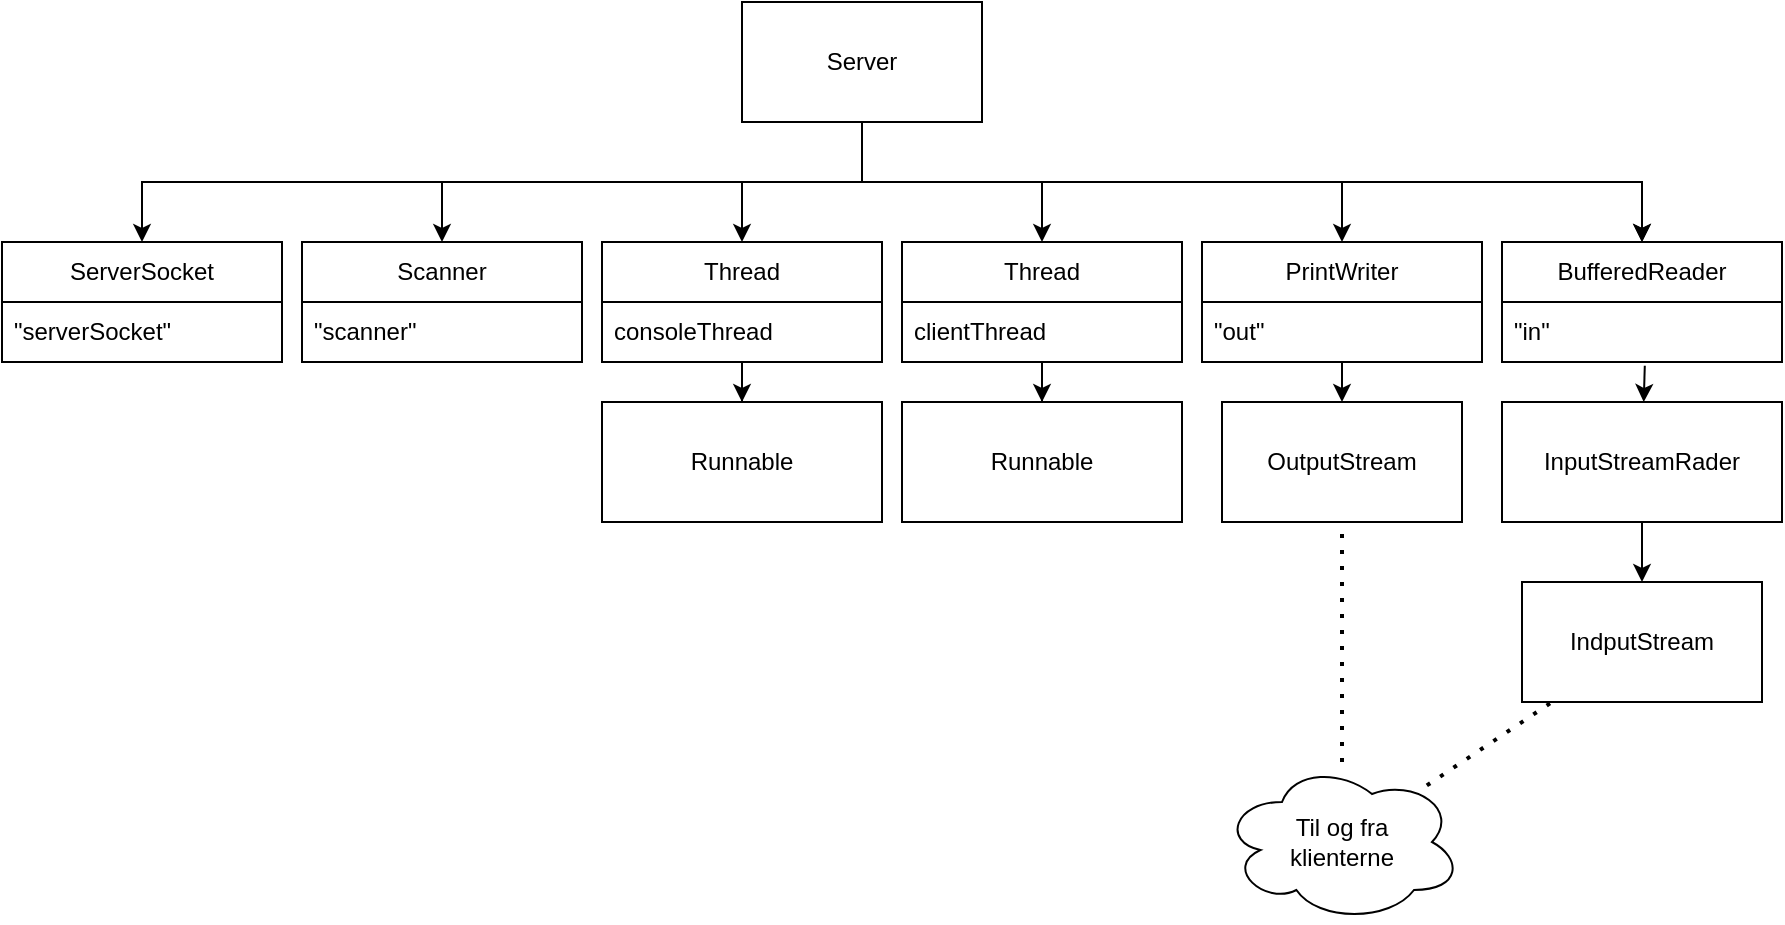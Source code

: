 <mxfile version="20.3.0" type="device"><diagram name="Page-1" id="Re6EroOyAE-Fq8GsHWLn"><mxGraphModel dx="1178" dy="695" grid="1" gridSize="10" guides="1" tooltips="1" connect="1" arrows="1" fold="1" page="1" pageScale="1" pageWidth="850" pageHeight="1100" math="0" shadow="0"><root><mxCell id="0"/><mxCell id="1" parent="0"/><mxCell id="Q9mPDuU3OL1TKYWACV-Y-6" style="edgeStyle=orthogonalEdgeStyle;rounded=0;orthogonalLoop=1;jettySize=auto;html=1;exitX=0.5;exitY=1;exitDx=0;exitDy=0;" parent="1" source="Q9mPDuU3OL1TKYWACV-Y-1" target="Q9mPDuU3OL1TKYWACV-Y-2" edge="1"><mxGeometry relative="1" as="geometry"/></mxCell><mxCell id="Q9mPDuU3OL1TKYWACV-Y-22" style="edgeStyle=orthogonalEdgeStyle;rounded=0;orthogonalLoop=1;jettySize=auto;html=1;exitX=0.5;exitY=1;exitDx=0;exitDy=0;entryX=0.5;entryY=0;entryDx=0;entryDy=0;" parent="1" source="Q9mPDuU3OL1TKYWACV-Y-1" target="Q9mPDuU3OL1TKYWACV-Y-8" edge="1"><mxGeometry relative="1" as="geometry"/></mxCell><mxCell id="Q9mPDuU3OL1TKYWACV-Y-23" style="edgeStyle=orthogonalEdgeStyle;rounded=0;orthogonalLoop=1;jettySize=auto;html=1;exitX=0.5;exitY=1;exitDx=0;exitDy=0;entryX=0.5;entryY=0;entryDx=0;entryDy=0;" parent="1" source="Q9mPDuU3OL1TKYWACV-Y-1" target="Q9mPDuU3OL1TKYWACV-Y-10" edge="1"><mxGeometry relative="1" as="geometry"/></mxCell><mxCell id="Q9mPDuU3OL1TKYWACV-Y-24" style="edgeStyle=orthogonalEdgeStyle;rounded=0;orthogonalLoop=1;jettySize=auto;html=1;exitX=0.5;exitY=1;exitDx=0;exitDy=0;entryX=0.5;entryY=0;entryDx=0;entryDy=0;" parent="1" source="Q9mPDuU3OL1TKYWACV-Y-1" target="Q9mPDuU3OL1TKYWACV-Y-12" edge="1"><mxGeometry relative="1" as="geometry"/></mxCell><mxCell id="Q9mPDuU3OL1TKYWACV-Y-25" style="edgeStyle=orthogonalEdgeStyle;rounded=0;orthogonalLoop=1;jettySize=auto;html=1;exitX=0.5;exitY=1;exitDx=0;exitDy=0;entryX=0.5;entryY=0;entryDx=0;entryDy=0;" parent="1" source="Q9mPDuU3OL1TKYWACV-Y-1" target="Q9mPDuU3OL1TKYWACV-Y-14" edge="1"><mxGeometry relative="1" as="geometry"/></mxCell><mxCell id="aiIOwqfqkzogiM7ezLzE-15" style="edgeStyle=orthogonalEdgeStyle;rounded=0;orthogonalLoop=1;jettySize=auto;html=1;" edge="1" parent="1" source="Q9mPDuU3OL1TKYWACV-Y-1" target="Q9mPDuU3OL1TKYWACV-Y-16"><mxGeometry relative="1" as="geometry"><Array as="points"><mxPoint x="450" y="240"/><mxPoint x="840" y="240"/></Array></mxGeometry></mxCell><mxCell id="8OeurX3uFSsjwC0iwSRT-1" style="edgeStyle=orthogonalEdgeStyle;rounded=0;orthogonalLoop=1;jettySize=auto;html=1;exitX=0.5;exitY=1;exitDx=0;exitDy=0;" edge="1" parent="1" source="Q9mPDuU3OL1TKYWACV-Y-1" target="Q9mPDuU3OL1TKYWACV-Y-16"><mxGeometry relative="1" as="geometry"/></mxCell><mxCell id="Q9mPDuU3OL1TKYWACV-Y-1" value="Server" style="rounded=0;whiteSpace=wrap;html=1;" parent="1" vertex="1"><mxGeometry x="390" y="150" width="120" height="60" as="geometry"/></mxCell><mxCell id="Q9mPDuU3OL1TKYWACV-Y-2" value="ServerSocket" style="swimlane;fontStyle=0;childLayout=stackLayout;horizontal=1;startSize=30;horizontalStack=0;resizeParent=1;resizeParentMax=0;resizeLast=0;collapsible=1;marginBottom=0;whiteSpace=wrap;html=1;" parent="1" vertex="1"><mxGeometry x="20" y="270" width="140" height="60" as="geometry"/></mxCell><mxCell id="Q9mPDuU3OL1TKYWACV-Y-3" value="&quot;serverSocket&quot;" style="text;strokeColor=none;fillColor=none;align=left;verticalAlign=middle;spacingLeft=4;spacingRight=4;overflow=hidden;points=[[0,0.5],[1,0.5]];portConstraint=eastwest;rotatable=0;whiteSpace=wrap;html=1;" parent="Q9mPDuU3OL1TKYWACV-Y-2" vertex="1"><mxGeometry y="30" width="140" height="30" as="geometry"/></mxCell><mxCell id="Q9mPDuU3OL1TKYWACV-Y-8" value="Scanner" style="swimlane;fontStyle=0;childLayout=stackLayout;horizontal=1;startSize=30;horizontalStack=0;resizeParent=1;resizeParentMax=0;resizeLast=0;collapsible=1;marginBottom=0;whiteSpace=wrap;html=1;" parent="1" vertex="1"><mxGeometry x="170" y="270" width="140" height="60" as="geometry"/></mxCell><mxCell id="Q9mPDuU3OL1TKYWACV-Y-9" value="&quot;scanner&quot;" style="text;strokeColor=none;fillColor=none;align=left;verticalAlign=middle;spacingLeft=4;spacingRight=4;overflow=hidden;points=[[0,0.5],[1,0.5]];portConstraint=eastwest;rotatable=0;whiteSpace=wrap;html=1;" parent="Q9mPDuU3OL1TKYWACV-Y-8" vertex="1"><mxGeometry y="30" width="140" height="30" as="geometry"/></mxCell><mxCell id="Q9mPDuU3OL1TKYWACV-Y-30" value="" style="edgeStyle=orthogonalEdgeStyle;rounded=0;orthogonalLoop=1;jettySize=auto;html=1;" parent="1" source="Q9mPDuU3OL1TKYWACV-Y-10" target="Q9mPDuU3OL1TKYWACV-Y-18" edge="1"><mxGeometry relative="1" as="geometry"/></mxCell><mxCell id="Q9mPDuU3OL1TKYWACV-Y-10" value="Thread" style="swimlane;fontStyle=0;childLayout=stackLayout;horizontal=1;startSize=30;horizontalStack=0;resizeParent=1;resizeParentMax=0;resizeLast=0;collapsible=1;marginBottom=0;whiteSpace=wrap;html=1;" parent="1" vertex="1"><mxGeometry x="320" y="270" width="140" height="60" as="geometry"/></mxCell><mxCell id="Q9mPDuU3OL1TKYWACV-Y-11" value="consoleThread" style="text;strokeColor=none;fillColor=none;align=left;verticalAlign=middle;spacingLeft=4;spacingRight=4;overflow=hidden;points=[[0,0.5],[1,0.5]];portConstraint=eastwest;rotatable=0;whiteSpace=wrap;html=1;" parent="Q9mPDuU3OL1TKYWACV-Y-10" vertex="1"><mxGeometry y="30" width="140" height="30" as="geometry"/></mxCell><mxCell id="Q9mPDuU3OL1TKYWACV-Y-29" value="" style="edgeStyle=orthogonalEdgeStyle;rounded=0;orthogonalLoop=1;jettySize=auto;html=1;" parent="1" source="Q9mPDuU3OL1TKYWACV-Y-12" target="Q9mPDuU3OL1TKYWACV-Y-19" edge="1"><mxGeometry relative="1" as="geometry"/></mxCell><mxCell id="Q9mPDuU3OL1TKYWACV-Y-12" value="Thread" style="swimlane;fontStyle=0;childLayout=stackLayout;horizontal=1;startSize=30;horizontalStack=0;resizeParent=1;resizeParentMax=0;resizeLast=0;collapsible=1;marginBottom=0;whiteSpace=wrap;html=1;" parent="1" vertex="1"><mxGeometry x="470" y="270" width="140" height="60" as="geometry"/></mxCell><mxCell id="Q9mPDuU3OL1TKYWACV-Y-13" value="clientThread" style="text;strokeColor=none;fillColor=none;align=left;verticalAlign=middle;spacingLeft=4;spacingRight=4;overflow=hidden;points=[[0,0.5],[1,0.5]];portConstraint=eastwest;rotatable=0;whiteSpace=wrap;html=1;" parent="Q9mPDuU3OL1TKYWACV-Y-12" vertex="1"><mxGeometry y="30" width="140" height="30" as="geometry"/></mxCell><mxCell id="Q9mPDuU3OL1TKYWACV-Y-14" value="PrintWriter" style="swimlane;fontStyle=0;childLayout=stackLayout;horizontal=1;startSize=30;horizontalStack=0;resizeParent=1;resizeParentMax=0;resizeLast=0;collapsible=1;marginBottom=0;whiteSpace=wrap;html=1;" parent="1" vertex="1"><mxGeometry x="620" y="270" width="140" height="60" as="geometry"/></mxCell><mxCell id="Q9mPDuU3OL1TKYWACV-Y-15" value="&quot;out&quot;" style="text;strokeColor=none;fillColor=none;align=left;verticalAlign=middle;spacingLeft=4;spacingRight=4;overflow=hidden;points=[[0,0.5],[1,0.5]];portConstraint=eastwest;rotatable=0;whiteSpace=wrap;html=1;" parent="Q9mPDuU3OL1TKYWACV-Y-14" vertex="1"><mxGeometry y="30" width="140" height="30" as="geometry"/></mxCell><mxCell id="Q9mPDuU3OL1TKYWACV-Y-16" value="BufferedReader" style="swimlane;fontStyle=0;childLayout=stackLayout;horizontal=1;startSize=30;horizontalStack=0;resizeParent=1;resizeParentMax=0;resizeLast=0;collapsible=1;marginBottom=0;whiteSpace=wrap;html=1;" parent="1" vertex="1"><mxGeometry x="770" y="270" width="140" height="60" as="geometry"/></mxCell><mxCell id="Q9mPDuU3OL1TKYWACV-Y-17" value="&quot;in&quot;" style="text;strokeColor=none;fillColor=none;align=left;verticalAlign=middle;spacingLeft=4;spacingRight=4;overflow=hidden;points=[[0,0.5],[1,0.5]];portConstraint=eastwest;rotatable=0;whiteSpace=wrap;html=1;" parent="Q9mPDuU3OL1TKYWACV-Y-16" vertex="1"><mxGeometry y="30" width="140" height="30" as="geometry"/></mxCell><mxCell id="Q9mPDuU3OL1TKYWACV-Y-18" value="Runnable" style="rounded=0;whiteSpace=wrap;html=1;" parent="1" vertex="1"><mxGeometry x="320" y="350" width="140" height="60" as="geometry"/></mxCell><mxCell id="Q9mPDuU3OL1TKYWACV-Y-19" value="Runnable" style="rounded=0;whiteSpace=wrap;html=1;" parent="1" vertex="1"><mxGeometry x="470" y="350" width="140" height="60" as="geometry"/></mxCell><mxCell id="aiIOwqfqkzogiM7ezLzE-14" value="" style="edgeStyle=orthogonalEdgeStyle;rounded=0;orthogonalLoop=1;jettySize=auto;html=1;" edge="1" parent="1" source="Q9mPDuU3OL1TKYWACV-Y-21" target="aiIOwqfqkzogiM7ezLzE-4"><mxGeometry relative="1" as="geometry"/></mxCell><mxCell id="Q9mPDuU3OL1TKYWACV-Y-21" value="InputStreamRader" style="rounded=0;whiteSpace=wrap;html=1;" parent="1" vertex="1"><mxGeometry x="770" y="350" width="140" height="60" as="geometry"/></mxCell><mxCell id="aiIOwqfqkzogiM7ezLzE-1" value="Til og fra &lt;br&gt;klienterne" style="ellipse;shape=cloud;whiteSpace=wrap;html=1;" vertex="1" parent="1"><mxGeometry x="630" y="530" width="120" height="80" as="geometry"/></mxCell><mxCell id="aiIOwqfqkzogiM7ezLzE-4" value="IndputStream" style="whiteSpace=wrap;html=1;rounded=0;" vertex="1" parent="1"><mxGeometry x="780" y="440" width="120" height="60" as="geometry"/></mxCell><mxCell id="aiIOwqfqkzogiM7ezLzE-7" value="OutputStream" style="whiteSpace=wrap;html=1;rounded=0;" vertex="1" parent="1"><mxGeometry x="630" y="350" width="120" height="60" as="geometry"/></mxCell><mxCell id="aiIOwqfqkzogiM7ezLzE-9" value="" style="endArrow=classic;html=1;rounded=0;" edge="1" parent="1" target="aiIOwqfqkzogiM7ezLzE-7"><mxGeometry width="50" height="50" relative="1" as="geometry"><mxPoint x="690" y="330" as="sourcePoint"/><mxPoint x="720" y="410" as="targetPoint"/></mxGeometry></mxCell><mxCell id="aiIOwqfqkzogiM7ezLzE-12" value="" style="endArrow=none;dashed=1;html=1;dashPattern=1 3;strokeWidth=2;rounded=0;" edge="1" parent="1" source="aiIOwqfqkzogiM7ezLzE-1" target="aiIOwqfqkzogiM7ezLzE-7"><mxGeometry width="50" height="50" relative="1" as="geometry"><mxPoint x="670" y="510" as="sourcePoint"/><mxPoint x="720" y="460" as="targetPoint"/></mxGeometry></mxCell><mxCell id="aiIOwqfqkzogiM7ezLzE-13" value="" style="endArrow=none;dashed=1;html=1;dashPattern=1 3;strokeWidth=2;rounded=0;" edge="1" parent="1" source="aiIOwqfqkzogiM7ezLzE-1" target="aiIOwqfqkzogiM7ezLzE-4"><mxGeometry width="50" height="50" relative="1" as="geometry"><mxPoint x="750" y="730" as="sourcePoint"/><mxPoint x="800" y="680" as="targetPoint"/></mxGeometry></mxCell><mxCell id="aiIOwqfqkzogiM7ezLzE-17" value="" style="endArrow=classic;html=1;rounded=0;exitX=0.51;exitY=1.062;exitDx=0;exitDy=0;exitPerimeter=0;" edge="1" parent="1" source="Q9mPDuU3OL1TKYWACV-Y-17" target="Q9mPDuU3OL1TKYWACV-Y-21"><mxGeometry width="50" height="50" relative="1" as="geometry"><mxPoint x="670" y="460" as="sourcePoint"/><mxPoint x="720" y="410" as="targetPoint"/></mxGeometry></mxCell></root></mxGraphModel></diagram></mxfile>